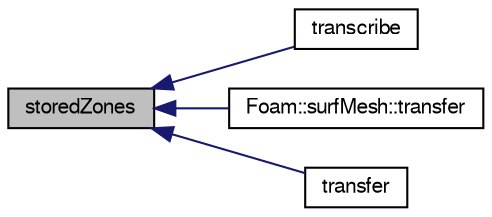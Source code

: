 digraph "storedZones"
{
  bgcolor="transparent";
  edge [fontname="FreeSans",fontsize="10",labelfontname="FreeSans",labelfontsize="10"];
  node [fontname="FreeSans",fontsize="10",shape=record];
  rankdir="LR";
  Node1 [label="storedZones",height=0.2,width=0.4,color="black", fillcolor="grey75", style="filled" fontcolor="black"];
  Node1 -> Node2 [dir="back",color="midnightblue",fontsize="10",style="solid",fontname="FreeSans"];
  Node2 [label="transcribe",height=0.2,width=0.4,color="black",URL="$a01422.html#a89f858f78ba8ae4e1d6388369558eb85"];
  Node1 -> Node3 [dir="back",color="midnightblue",fontsize="10",style="solid",fontname="FreeSans"];
  Node3 [label="Foam::surfMesh::transfer",height=0.2,width=0.4,color="black",URL="$a02436.html#a1cf9d5f3c7951e7e25eaa3408383d261",tooltip="Transfer the contents of the argument and annul the argument. "];
  Node1 -> Node4 [dir="back",color="midnightblue",fontsize="10",style="solid",fontname="FreeSans"];
  Node4 [label="transfer",height=0.2,width=0.4,color="black",URL="$a01422.html#a7840b609cb34e6f39858cf3e86324263",tooltip="Transfer the contents of the argument and annul the argument. "];
}

